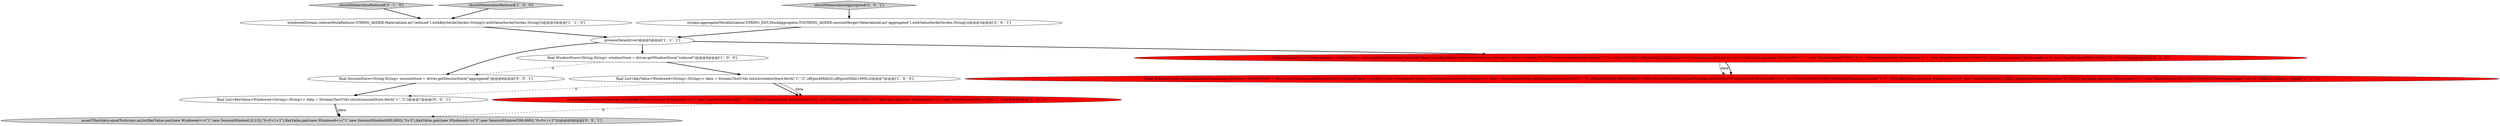 digraph {
1 [style = filled, label = "final WindowStore<String,String> windowStore = driver.getWindowStore(\"reduced\")@@@6@@@['1', '0', '0']", fillcolor = white, shape = ellipse image = "AAA0AAABBB1BBB"];
5 [style = filled, label = "shouldMaterializeReduced['1', '0', '0']", fillcolor = lightgray, shape = diamond image = "AAA0AAABBB1BBB"];
13 [style = filled, label = "final SessionStore<String,String> sessionStore = driver.getSessionStore(\"aggregated\")@@@6@@@['0', '0', '1']", fillcolor = white, shape = ellipse image = "AAA0AAABBB3BBB"];
8 [style = filled, label = "{final WindowStore<String,ValueAndTimestamp<String>> windowStore = driver.getTimestampedWindowStore(\"reduced\")final List<KeyValue<Windowed<String>,ValueAndTimestamp<String>>> data = StreamsTestUtils.toList(windowStore.fetch(\"1\",\"2\",ofEpochMilli(0),ofEpochMilli(1000L)))assertThat(data,equalTo(Arrays.asList(KeyValue.pair(new Windowed<>(\"1\",new TimeWindow(0,500)),ValueAndTimestamp.make(\"1+2\",15L)),KeyValue.pair(new Windowed<>(\"1\",new TimeWindow(500,1000)),ValueAndTimestamp.make(\"3\",500L)),KeyValue.pair(new Windowed<>(\"2\",new TimeWindow(500,1000)),ValueAndTimestamp.make(\"10+20\",550L)))))}@@@11@@@['0', '1', '0']", fillcolor = red, shape = ellipse image = "AAA1AAABBB2BBB"];
3 [style = filled, label = "assertThat(data,equalTo(Arrays.asList(KeyValue.pair(new Windowed<>(\"1\",new TimeWindow(0,500)),\"1+2\"),KeyValue.pair(new Windowed<>(\"1\",new TimeWindow(500,1000)),\"3\"),KeyValue.pair(new Windowed<>(\"2\",new TimeWindow(500,1000)),\"1\"))))@@@8@@@['1', '0', '0']", fillcolor = red, shape = ellipse image = "AAA1AAABBB1BBB"];
0 [style = filled, label = "windowedStream.reduce(MockReducer.STRING_ADDER,Materialized.as(\"reduced\").withKeySerde(Serdes.String()).withValueSerde(Serdes.String()))@@@3@@@['1', '1', '0']", fillcolor = white, shape = ellipse image = "AAA0AAABBB1BBB"];
10 [style = filled, label = "final List<KeyValue<Windowed<String>,String>> data = StreamsTestUtils.toList(sessionStore.fetch(\"1\",\"2\"))@@@7@@@['0', '0', '1']", fillcolor = white, shape = ellipse image = "AAA0AAABBB3BBB"];
4 [style = filled, label = "final List<KeyValue<Windowed<String>,String>> data = StreamsTestUtils.toList(windowStore.fetch(\"1\",\"2\",ofEpochMilli(0),ofEpochMilli(1000L)))@@@7@@@['1', '0', '0']", fillcolor = white, shape = ellipse image = "AAA0AAABBB1BBB"];
6 [style = filled, label = "shouldMaterializeReduced['0', '1', '0']", fillcolor = lightgray, shape = diamond image = "AAA0AAABBB2BBB"];
2 [style = filled, label = "processData(driver)@@@5@@@['1', '1', '1']", fillcolor = white, shape = ellipse image = "AAA0AAABBB1BBB"];
7 [style = filled, label = "{final WindowStore<String,String> windowStore = driver.getWindowStore(\"reduced\")final List<KeyValue<Windowed<String>,String>> data = StreamsTestUtils.toList(windowStore.fetch(\"1\",\"2\",ofEpochMilli(0),ofEpochMilli(1000L)))assertThat(data,equalTo(Arrays.asList(KeyValue.pair(new Windowed<>(\"1\",new TimeWindow(0,500)),\"1+2\"),KeyValue.pair(new Windowed<>(\"1\",new TimeWindow(500,1000)),\"3\"),KeyValue.pair(new Windowed<>(\"2\",new TimeWindow(500,1000)),\"10+20\"))))}@@@6@@@['0', '1', '0']", fillcolor = red, shape = ellipse image = "AAA1AAABBB2BBB"];
12 [style = filled, label = "stream.aggregate(MockInitializer.STRING_INIT,MockAggregator.TOSTRING_ADDER,sessionMerger,Materialized.as(\"aggregated\").withValueSerde(Serdes.String()))@@@3@@@['0', '0', '1']", fillcolor = white, shape = ellipse image = "AAA0AAABBB3BBB"];
11 [style = filled, label = "assertThat(data,equalTo(Arrays.asList(KeyValue.pair(new Windowed<>(\"1\",new SessionWindow(10,15)),\"0+0+1+2\"),KeyValue.pair(new Windowed<>(\"1\",new SessionWindow(600,600)),\"0+3\"),KeyValue.pair(new Windowed<>(\"2\",new SessionWindow(599,600)),\"0+0+1+2\"))))@@@8@@@['0', '0', '1']", fillcolor = lightgray, shape = ellipse image = "AAA0AAABBB3BBB"];
9 [style = filled, label = "shouldMaterializeAggregated['0', '0', '1']", fillcolor = lightgray, shape = diamond image = "AAA0AAABBB3BBB"];
13->10 [style = bold, label=""];
4->3 [style = bold, label=""];
10->11 [style = solid, label="data"];
1->4 [style = bold, label=""];
12->2 [style = bold, label=""];
6->0 [style = bold, label=""];
9->12 [style = bold, label=""];
2->7 [style = bold, label=""];
7->8 [style = solid, label="data"];
4->10 [style = dashed, label="0"];
5->0 [style = bold, label=""];
7->8 [style = bold, label=""];
4->3 [style = solid, label="data"];
2->1 [style = bold, label=""];
3->11 [style = dashed, label="0"];
0->2 [style = bold, label=""];
2->13 [style = bold, label=""];
10->11 [style = bold, label=""];
1->13 [style = dashed, label="0"];
}
